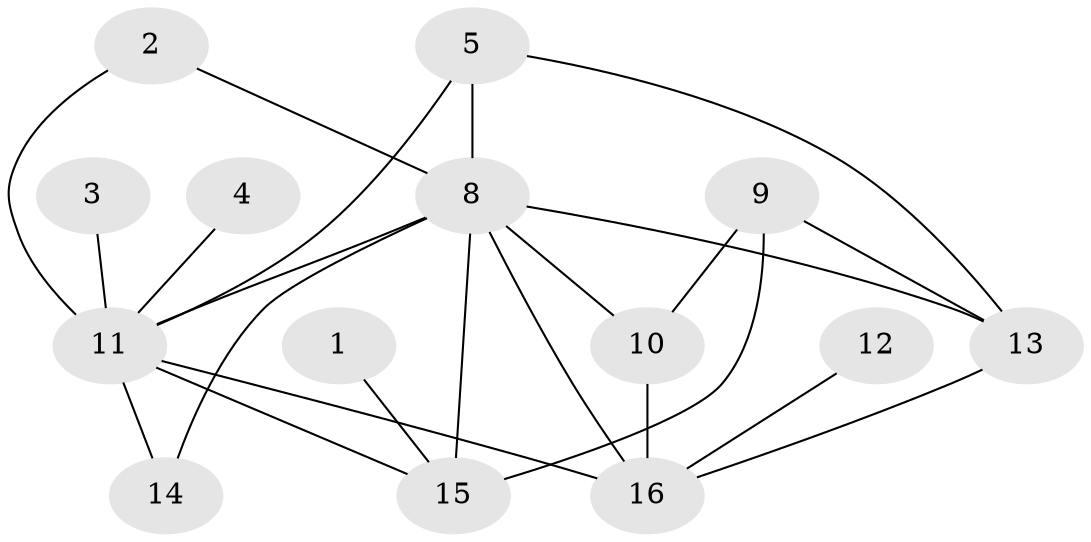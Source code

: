 // original degree distribution, {2: 0.36538461538461536, 1: 0.19230769230769232, 4: 0.11538461538461539, 5: 0.07692307692307693, 3: 0.19230769230769232, 0: 0.038461538461538464, 6: 0.019230769230769232}
// Generated by graph-tools (version 1.1) at 2025/35/03/04/25 23:35:50]
// undirected, 14 vertices, 23 edges
graph export_dot {
  node [color=gray90,style=filled];
  1;
  2;
  3;
  4;
  5;
  8;
  9;
  10;
  11;
  12;
  13;
  14;
  15;
  16;
  1 -- 15 [weight=1.0];
  2 -- 8 [weight=1.0];
  2 -- 11 [weight=1.0];
  3 -- 11 [weight=1.0];
  4 -- 11 [weight=1.0];
  5 -- 8 [weight=1.0];
  5 -- 11 [weight=2.0];
  5 -- 13 [weight=2.0];
  8 -- 10 [weight=1.0];
  8 -- 11 [weight=1.0];
  8 -- 13 [weight=1.0];
  8 -- 14 [weight=1.0];
  8 -- 15 [weight=2.0];
  8 -- 16 [weight=1.0];
  9 -- 10 [weight=1.0];
  9 -- 13 [weight=1.0];
  9 -- 15 [weight=1.0];
  10 -- 16 [weight=1.0];
  11 -- 14 [weight=1.0];
  11 -- 15 [weight=1.0];
  11 -- 16 [weight=1.0];
  12 -- 16 [weight=1.0];
  13 -- 16 [weight=1.0];
}
